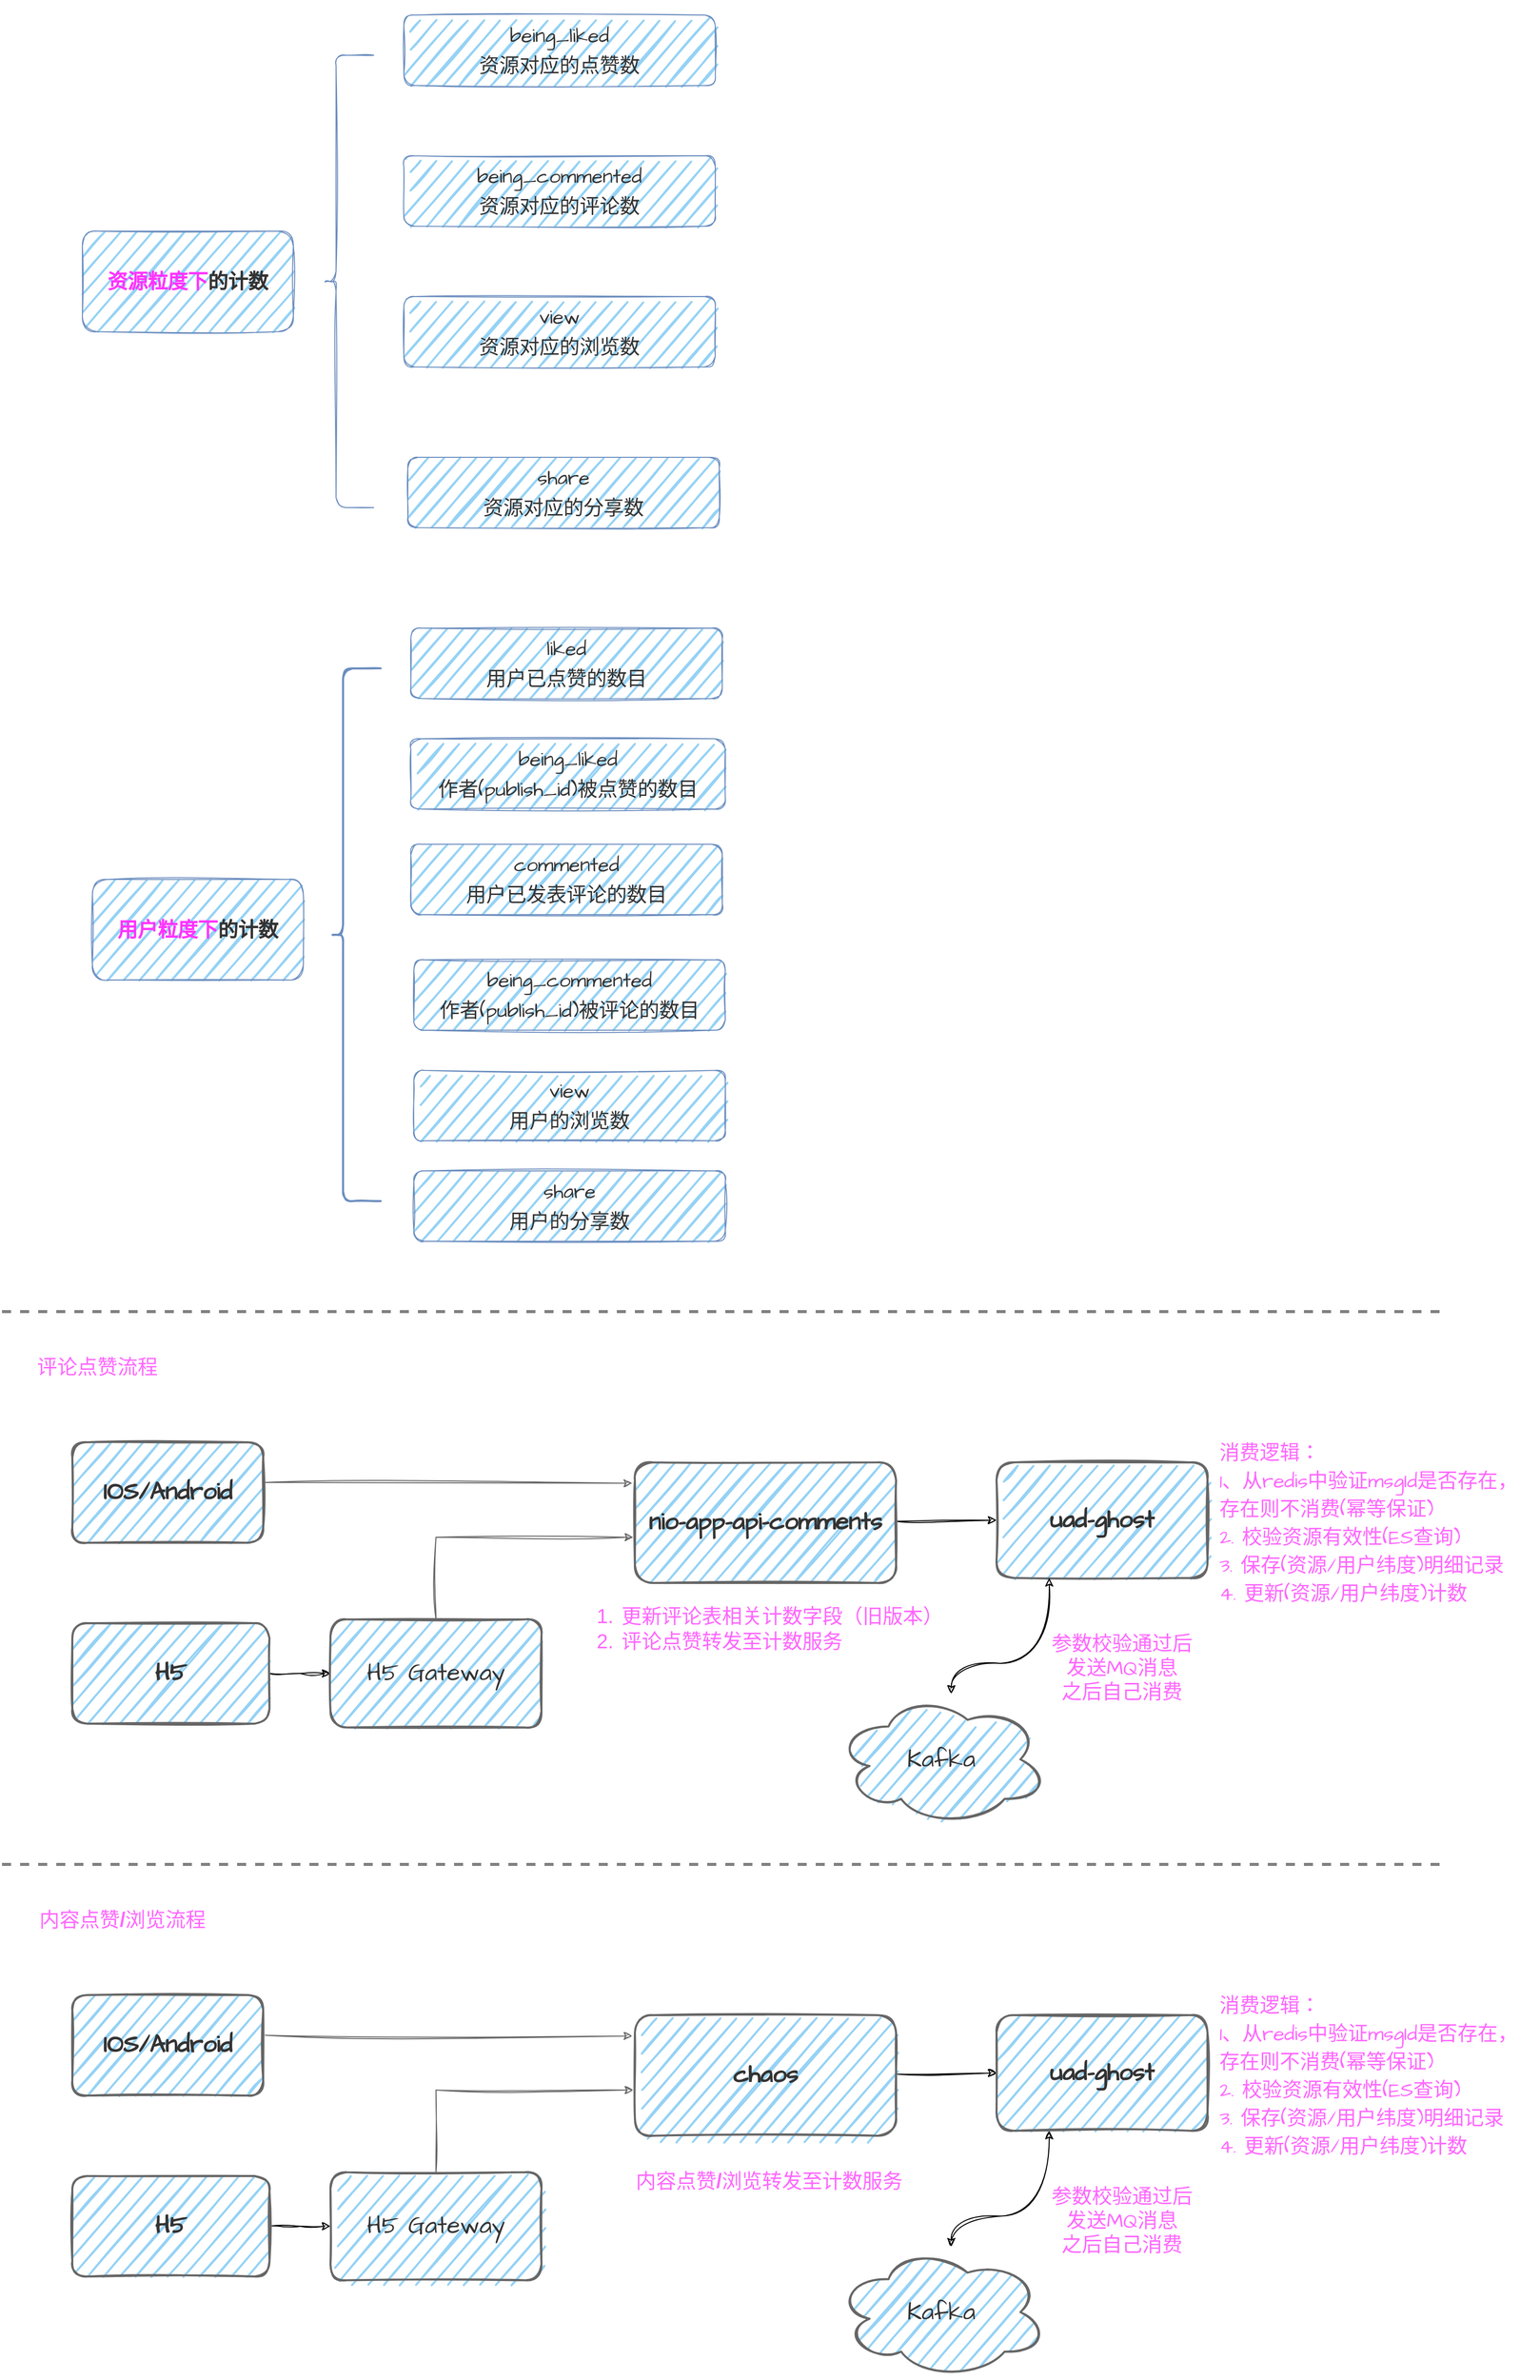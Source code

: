 <mxfile version="20.7.3" type="github">
  <diagram id="OFfk3m-CUPM5vA5_71vh" name="第 1 页">
    <mxGraphModel dx="2074" dy="1183" grid="1" gridSize="10" guides="1" tooltips="1" connect="1" arrows="1" fold="1" page="1" pageScale="1" pageWidth="827" pageHeight="1169" math="0" shadow="0">
      <root>
        <mxCell id="0" />
        <mxCell id="1" parent="0" />
        <mxCell id="oGa8BiXP_3EPm-OH-dbe-3" value="&lt;b style=&quot;&quot;&gt;&lt;font color=&quot;#ff33ff&quot;&gt;资源粒度下&lt;/font&gt;&lt;font color=&quot;#333333&quot;&gt;的计数&lt;/font&gt;&lt;/b&gt;" style="rounded=1;whiteSpace=wrap;html=1;sketch=1;hachureGap=12;jiggle=1;curveFitting=1;fontFamily=Architects Daughter;fontSource=https%3A%2F%2Ffonts.googleapis.com%2Fcss%3Ffamily%3DArchitects%2BDaughter;fontSize=20;fillColor=#95D2F5;strokeColor=#6c8ebf;strokeWidth=1;glass=0;shadow=0;fillWeight=2;perimeterSpacing=0;hachureAngle=-41;simplification=0;fontColor=#1A1A1A;" vertex="1" parent="1">
          <mxGeometry x="90" y="245" width="210" height="100" as="geometry" />
        </mxCell>
        <mxCell id="oGa8BiXP_3EPm-OH-dbe-4" value="&lt;p style=&quot;line-height: 150%;&quot;&gt;&lt;font&gt;being_liked&lt;br&gt;资源对应的点赞数&lt;br&gt;&lt;/font&gt;&lt;/p&gt;" style="rounded=1;whiteSpace=wrap;html=1;sketch=1;hachureGap=12;jiggle=1;curveFitting=1;fontFamily=Architects Daughter;fontSource=https%3A%2F%2Ffonts.googleapis.com%2Fcss%3Ffamily%3DArchitects%2BDaughter;fontSize=20;fillColor=#95D2F5;strokeColor=#6c8ebf;strokeWidth=1;glass=0;shadow=0;fillWeight=2;hachureAngle=-41;simplification=0;fontColor=#333333;" vertex="1" parent="1">
          <mxGeometry x="410" y="30" width="310" height="70" as="geometry" />
        </mxCell>
        <mxCell id="oGa8BiXP_3EPm-OH-dbe-5" value="&lt;p style=&quot;line-height: 150%;&quot;&gt;&lt;font&gt;being_commented&lt;br&gt;资源对应的评论数&lt;br&gt;&lt;/font&gt;&lt;/p&gt;" style="rounded=1;whiteSpace=wrap;html=1;sketch=1;hachureGap=12;jiggle=1;curveFitting=1;fontFamily=Architects Daughter;fontSource=https%3A%2F%2Ffonts.googleapis.com%2Fcss%3Ffamily%3DArchitects%2BDaughter;fontSize=20;fillColor=#95D2F5;strokeColor=#6c8ebf;strokeWidth=1;glass=0;shadow=0;fillWeight=2;fontColor=#333333;hachureAngle=-41;" vertex="1" parent="1">
          <mxGeometry x="410" y="170" width="310" height="70" as="geometry" />
        </mxCell>
        <mxCell id="oGa8BiXP_3EPm-OH-dbe-6" value="&lt;p style=&quot;line-height: 150%;&quot;&gt;&lt;font&gt;view&lt;br&gt;资源对应的浏览数&lt;br&gt;&lt;/font&gt;&lt;/p&gt;" style="rounded=1;whiteSpace=wrap;html=1;sketch=1;hachureGap=12;jiggle=1;curveFitting=1;fontFamily=Architects Daughter;fontSource=https%3A%2F%2Ffonts.googleapis.com%2Fcss%3Ffamily%3DArchitects%2BDaughter;fontSize=20;fillColor=#95D2F5;strokeColor=#6c8ebf;strokeWidth=1;glass=0;shadow=0;fillWeight=2;fontColor=#333333;" vertex="1" parent="1">
          <mxGeometry x="410" y="310" width="310" height="70" as="geometry" />
        </mxCell>
        <mxCell id="oGa8BiXP_3EPm-OH-dbe-7" value="&lt;p style=&quot;line-height: 150%;&quot;&gt;&lt;font&gt;share&lt;br&gt;资源对应的分享数&lt;br&gt;&lt;/font&gt;&lt;/p&gt;" style="rounded=1;whiteSpace=wrap;html=1;sketch=1;hachureGap=12;jiggle=1;curveFitting=1;fontFamily=Architects Daughter;fontSource=https%3A%2F%2Ffonts.googleapis.com%2Fcss%3Ffamily%3DArchitects%2BDaughter;fontSize=20;fillColor=#95D2F5;strokeColor=#6c8ebf;strokeWidth=1;glass=0;shadow=0;fillWeight=2;fontColor=#333333;hachureAngle=-41;" vertex="1" parent="1">
          <mxGeometry x="414" y="470" width="310" height="70" as="geometry" />
        </mxCell>
        <mxCell id="oGa8BiXP_3EPm-OH-dbe-8" value="" style="shape=curlyBracket;whiteSpace=wrap;html=1;rounded=1;labelPosition=left;verticalLabelPosition=middle;align=right;verticalAlign=middle;shadow=0;glass=0;sketch=1;fillWeight=2;hachureGap=12;hachureAngle=-41;jiggle=1;curveFitting=1;simplification=0;strokeColor=#6c8ebf;strokeWidth=1;fontFamily=Architects Daughter;fontSource=https%3A%2F%2Ffonts.googleapis.com%2Fcss%3Ffamily%3DArchitects%2BDaughter;fontSize=20;fillColor=#dae8fc;size=0.25;" vertex="1" parent="1">
          <mxGeometry x="330" y="70" width="50" height="450" as="geometry" />
        </mxCell>
        <mxCell id="oGa8BiXP_3EPm-OH-dbe-9" value="&lt;p style=&quot;line-height: 150%;&quot;&gt;&lt;font&gt;liked&lt;br&gt;用户已点赞的数目&lt;/font&gt;&lt;/p&gt;" style="rounded=1;whiteSpace=wrap;html=1;sketch=1;hachureGap=12;jiggle=1;curveFitting=1;fontFamily=Architects Daughter;fontSource=https%3A%2F%2Ffonts.googleapis.com%2Fcss%3Ffamily%3DArchitects%2BDaughter;fontSize=20;fillColor=#95D2F5;strokeColor=#6c8ebf;strokeWidth=1;glass=0;shadow=0;fillWeight=2;hachureAngle=-41;simplification=0;fontColor=#333333;" vertex="1" parent="1">
          <mxGeometry x="417" y="640" width="310" height="70" as="geometry" />
        </mxCell>
        <mxCell id="oGa8BiXP_3EPm-OH-dbe-10" value="&lt;p style=&quot;line-height: 150%;&quot;&gt;&lt;font&gt;commented&lt;br&gt;用户已发表评论的数目&lt;br&gt;&lt;/font&gt;&lt;/p&gt;" style="rounded=1;whiteSpace=wrap;html=1;sketch=1;hachureGap=12;jiggle=1;curveFitting=1;fontFamily=Architects Daughter;fontSource=https%3A%2F%2Ffonts.googleapis.com%2Fcss%3Ffamily%3DArchitects%2BDaughter;fontSize=20;fillColor=#95D2F5;strokeColor=#6c8ebf;strokeWidth=1;glass=0;shadow=0;fillWeight=2;fontColor=#333333;hachureAngle=-41;" vertex="1" parent="1">
          <mxGeometry x="417" y="855" width="310" height="70" as="geometry" />
        </mxCell>
        <mxCell id="oGa8BiXP_3EPm-OH-dbe-11" value="&lt;p style=&quot;line-height: 150%;&quot;&gt;&lt;font&gt;being_commented&lt;br style=&quot;border-color: var(--border-color);&quot;&gt;作者(publish_id)被评论的数目&lt;br&gt;&lt;/font&gt;&lt;/p&gt;" style="rounded=1;whiteSpace=wrap;html=1;sketch=1;hachureGap=12;jiggle=1;curveFitting=1;fontFamily=Architects Daughter;fontSource=https%3A%2F%2Ffonts.googleapis.com%2Fcss%3Ffamily%3DArchitects%2BDaughter;fontSize=20;fillColor=#95D2F5;strokeColor=#6c8ebf;strokeWidth=1;glass=0;shadow=0;fillWeight=2;fontColor=#333333;" vertex="1" parent="1">
          <mxGeometry x="420" y="970" width="310" height="70" as="geometry" />
        </mxCell>
        <mxCell id="oGa8BiXP_3EPm-OH-dbe-12" value="&lt;p style=&quot;line-height: 150%;&quot;&gt;&lt;font&gt;share&lt;br&gt;用户的分享数&lt;br&gt;&lt;/font&gt;&lt;/p&gt;" style="rounded=1;whiteSpace=wrap;html=1;sketch=1;hachureGap=12;jiggle=1;curveFitting=1;fontFamily=Architects Daughter;fontSource=https%3A%2F%2Ffonts.googleapis.com%2Fcss%3Ffamily%3DArchitects%2BDaughter;fontSize=20;fillColor=#95D2F5;strokeColor=#6c8ebf;strokeWidth=1;glass=0;shadow=0;fillWeight=2;fontColor=#333333;hachureAngle=-41;" vertex="1" parent="1">
          <mxGeometry x="420" y="1180" width="310" height="70" as="geometry" />
        </mxCell>
        <mxCell id="oGa8BiXP_3EPm-OH-dbe-13" value="" style="shape=curlyBracket;whiteSpace=wrap;html=1;rounded=1;labelPosition=left;verticalLabelPosition=middle;align=right;verticalAlign=middle;shadow=0;glass=0;sketch=1;fillWeight=2;hachureGap=12;hachureAngle=-41;jiggle=1;curveFitting=1;simplification=0;strokeColor=#6c8ebf;strokeWidth=2;fontFamily=Architects Daughter;fontSource=https%3A%2F%2Ffonts.googleapis.com%2Fcss%3Ffamily%3DArchitects%2BDaughter;fontSize=20;fillColor=#dae8fc;size=0.25;" vertex="1" parent="1">
          <mxGeometry x="337" y="680" width="50" height="530" as="geometry" />
        </mxCell>
        <mxCell id="oGa8BiXP_3EPm-OH-dbe-14" value="&lt;b style=&quot;&quot;&gt;&lt;font color=&quot;#ff33ff&quot;&gt;用户粒度下&lt;/font&gt;&lt;font color=&quot;#333333&quot;&gt;的计数&lt;/font&gt;&lt;/b&gt;" style="rounded=1;whiteSpace=wrap;html=1;sketch=1;hachureGap=12;jiggle=1;curveFitting=1;fontFamily=Architects Daughter;fontSource=https%3A%2F%2Ffonts.googleapis.com%2Fcss%3Ffamily%3DArchitects%2BDaughter;fontSize=20;fillColor=#95D2F5;strokeColor=#6c8ebf;strokeWidth=1;glass=0;shadow=0;fillWeight=2;perimeterSpacing=0;hachureAngle=-41;simplification=0;fontColor=#1A1A1A;" vertex="1" parent="1">
          <mxGeometry x="100" y="890" width="210" height="100" as="geometry" />
        </mxCell>
        <mxCell id="oGa8BiXP_3EPm-OH-dbe-15" value="&lt;p style=&quot;line-height: 150%;&quot;&gt;&lt;font&gt;being_liked&lt;br&gt;作者(publish_id)被点赞的数目&lt;/font&gt;&lt;/p&gt;" style="rounded=1;whiteSpace=wrap;html=1;sketch=1;hachureGap=12;jiggle=1;curveFitting=1;fontFamily=Architects Daughter;fontSource=https%3A%2F%2Ffonts.googleapis.com%2Fcss%3Ffamily%3DArchitects%2BDaughter;fontSize=20;fillColor=#95D2F5;strokeColor=#6c8ebf;strokeWidth=1;glass=0;shadow=0;fillWeight=2;hachureAngle=-41;simplification=0;fontColor=#333333;" vertex="1" parent="1">
          <mxGeometry x="417" y="750" width="313" height="70" as="geometry" />
        </mxCell>
        <mxCell id="oGa8BiXP_3EPm-OH-dbe-16" value="&lt;p style=&quot;line-height: 150%;&quot;&gt;&lt;font&gt;view&lt;br&gt;用户的浏览数&lt;br&gt;&lt;/font&gt;&lt;/p&gt;" style="rounded=1;whiteSpace=wrap;html=1;sketch=1;hachureGap=12;jiggle=1;curveFitting=1;fontFamily=Architects Daughter;fontSource=https%3A%2F%2Ffonts.googleapis.com%2Fcss%3Ffamily%3DArchitects%2BDaughter;fontSize=20;fillColor=#95D2F5;strokeColor=#6c8ebf;strokeWidth=1;glass=0;shadow=0;fillWeight=2;fontColor=#333333;" vertex="1" parent="1">
          <mxGeometry x="420" y="1080" width="310" height="70" as="geometry" />
        </mxCell>
        <mxCell id="oGa8BiXP_3EPm-OH-dbe-17" value="评论点赞流程" style="text;html=1;strokeColor=none;fillColor=none;align=center;verticalAlign=middle;whiteSpace=wrap;rounded=0;shadow=0;glass=0;sketch=1;fillWeight=2;hachureGap=12;hachureAngle=-41;jiggle=1;curveFitting=1;simplification=0;strokeWidth=2;fontFamily=Architects Daughter;fontSource=https%3A%2F%2Ffonts.googleapis.com%2Fcss%3Ffamily%3DArchitects%2BDaughter;fontSize=20;fontColor=#FF66FF;" vertex="1" parent="1">
          <mxGeometry x="30" y="1350" width="150" height="50" as="geometry" />
        </mxCell>
        <mxCell id="oGa8BiXP_3EPm-OH-dbe-27" value="" style="rounded=0;sketch=1;hachureGap=4;jiggle=2;curveFitting=1;orthogonalLoop=1;jettySize=auto;html=1;fontFamily=Architects Daughter;fontSource=https%3A%2F%2Ffonts.googleapis.com%2Fcss%3Ffamily%3DArchitects%2BDaughter;fontSize=16;fontColor=#FF33FF;exitX=1.011;exitY=0.4;exitDx=0;exitDy=0;exitPerimeter=0;entryX=-0.01;entryY=0.173;entryDx=0;entryDy=0;entryPerimeter=0;strokeColor=#666666;" edge="1" parent="1" source="oGa8BiXP_3EPm-OH-dbe-18" target="oGa8BiXP_3EPm-OH-dbe-22">
          <mxGeometry relative="1" as="geometry">
            <mxPoint x="700" y="1490" as="targetPoint" />
          </mxGeometry>
        </mxCell>
        <mxCell id="oGa8BiXP_3EPm-OH-dbe-18" value="&lt;b&gt;IOS/Android&lt;/b&gt;" style="rounded=1;whiteSpace=wrap;html=1;shadow=0;glass=0;sketch=1;fillWeight=2;hachureGap=12;hachureAngle=-41;jiggle=1;curveFitting=1;simplification=0;strokeColor=#666666;strokeWidth=2;fontFamily=Architects Daughter;fontSource=https%3A%2F%2Ffonts.googleapis.com%2Fcss%3Ffamily%3DArchitects%2BDaughter;fontSize=24;fontColor=#333333;fillColor=#95D2F5;" vertex="1" parent="1">
          <mxGeometry x="80" y="1450" width="190" height="100" as="geometry" />
        </mxCell>
        <mxCell id="oGa8BiXP_3EPm-OH-dbe-21" style="edgeStyle=orthogonalEdgeStyle;rounded=0;sketch=1;hachureGap=4;jiggle=2;curveFitting=1;orthogonalLoop=1;jettySize=auto;html=1;exitX=1;exitY=0.5;exitDx=0;exitDy=0;fontFamily=Architects Daughter;fontSource=https%3A%2F%2Ffonts.googleapis.com%2Fcss%3Ffamily%3DArchitects%2BDaughter;fontSize=16;fontColor=#666666;" edge="1" parent="1" source="oGa8BiXP_3EPm-OH-dbe-19" target="oGa8BiXP_3EPm-OH-dbe-20">
          <mxGeometry relative="1" as="geometry" />
        </mxCell>
        <mxCell id="oGa8BiXP_3EPm-OH-dbe-19" value="&lt;font color=&quot;#333333&quot;&gt;H5&lt;/font&gt;" style="rounded=1;whiteSpace=wrap;html=1;shadow=0;glass=0;sketch=1;fillWeight=2;hachureGap=12;hachureAngle=-41;jiggle=1;curveFitting=1;simplification=0;strokeColor=#666666;strokeWidth=2;fontFamily=Architects Daughter;fontSource=https%3A%2F%2Ffonts.googleapis.com%2Fcss%3Ffamily%3DArchitects%2BDaughter;fontSize=24;fontColor=#666666;fillColor=#95D2F5;fontStyle=1" vertex="1" parent="1">
          <mxGeometry x="80" y="1630" width="196.25" height="100" as="geometry" />
        </mxCell>
        <mxCell id="oGa8BiXP_3EPm-OH-dbe-43" value="" style="edgeStyle=orthogonalEdgeStyle;rounded=0;sketch=1;hachureGap=4;jiggle=2;curveFitting=1;orthogonalLoop=1;jettySize=auto;html=1;fontFamily=Architects Daughter;fontSource=https%3A%2F%2Ffonts.googleapis.com%2Fcss%3Ffamily%3DArchitects%2BDaughter;fontSize=24;fontColor=#333333;entryX=-0.006;entryY=0.621;entryDx=0;entryDy=0;entryPerimeter=0;strokeColor=#666666;" edge="1" parent="1" source="oGa8BiXP_3EPm-OH-dbe-20" target="oGa8BiXP_3EPm-OH-dbe-22">
          <mxGeometry relative="1" as="geometry">
            <mxPoint x="442" y="1546.25" as="targetPoint" />
            <Array as="points">
              <mxPoint x="442" y="1545" />
            </Array>
          </mxGeometry>
        </mxCell>
        <mxCell id="oGa8BiXP_3EPm-OH-dbe-20" value="&lt;p style=&quot;line-height: 140%;&quot;&gt;&lt;font color=&quot;#333333&quot; style=&quot;font-size: 24px;&quot;&gt;H5 Gateway&lt;/font&gt;&lt;/p&gt;" style="rounded=1;whiteSpace=wrap;html=1;shadow=0;glass=0;sketch=1;fillWeight=2;hachureGap=12;hachureAngle=-41;jiggle=1;curveFitting=1;simplification=0;strokeColor=#666666;strokeWidth=2;fontFamily=Architects Daughter;fontSource=https%3A%2F%2Ffonts.googleapis.com%2Fcss%3Ffamily%3DArchitects%2BDaughter;fontSize=20;fontColor=#666666;fillColor=#95D2F5;" vertex="1" parent="1">
          <mxGeometry x="337" y="1626.25" width="210" height="107.5" as="geometry" />
        </mxCell>
        <mxCell id="oGa8BiXP_3EPm-OH-dbe-39" value="" style="edgeStyle=none;rounded=0;sketch=1;hachureGap=4;jiggle=2;curveFitting=1;orthogonalLoop=1;jettySize=auto;html=1;fontFamily=Architects Daughter;fontSource=https%3A%2F%2Ffonts.googleapis.com%2Fcss%3Ffamily%3DArchitects%2BDaughter;fontSize=16;fontColor=#FF33FF;entryX=0;entryY=0.5;entryDx=0;entryDy=0;" edge="1" parent="1" source="oGa8BiXP_3EPm-OH-dbe-22" target="oGa8BiXP_3EPm-OH-dbe-33">
          <mxGeometry relative="1" as="geometry">
            <mxPoint x="995" y="1525" as="targetPoint" />
          </mxGeometry>
        </mxCell>
        <mxCell id="oGa8BiXP_3EPm-OH-dbe-22" value="&lt;p style=&quot;line-height: 140%;&quot;&gt;&lt;b&gt;&lt;font color=&quot;#333333&quot; style=&quot;font-size: 24px;&quot;&gt;nio-app-api-comments&lt;/font&gt;&lt;/b&gt;&lt;/p&gt;" style="rounded=1;whiteSpace=wrap;html=1;shadow=0;glass=0;sketch=1;fillWeight=2;hachureGap=12;hachureAngle=-41;jiggle=1;curveFitting=1;simplification=0;strokeColor=#666666;strokeWidth=2;fontFamily=Architects Daughter;fontSource=https%3A%2F%2Ffonts.googleapis.com%2Fcss%3Ffamily%3DArchitects%2BDaughter;fontSize=20;fontColor=#666666;fillColor=#95D2F5;" vertex="1" parent="1">
          <mxGeometry x="640" y="1470" width="260" height="120" as="geometry" />
        </mxCell>
        <mxCell id="oGa8BiXP_3EPm-OH-dbe-33" value="&lt;p style=&quot;line-height: 140%;&quot;&gt;&lt;b&gt;&lt;font color=&quot;#333333&quot; style=&quot;font-size: 24px;&quot;&gt;uad-ghost&lt;/font&gt;&lt;/b&gt;&lt;/p&gt;" style="rounded=1;whiteSpace=wrap;html=1;shadow=0;glass=0;sketch=1;fillWeight=2;hachureGap=12;hachureAngle=-41;jiggle=1;curveFitting=1;simplification=0;strokeColor=#666666;strokeWidth=2;fontFamily=Architects Daughter;fontSource=https%3A%2F%2Ffonts.googleapis.com%2Fcss%3Ffamily%3DArchitects%2BDaughter;fontSize=20;fontColor=#666666;fillColor=#95D2F5;" vertex="1" parent="1">
          <mxGeometry x="1000" y="1470" width="210" height="115" as="geometry" />
        </mxCell>
        <mxCell id="oGa8BiXP_3EPm-OH-dbe-46" value="" style="rounded=0;sketch=1;hachureGap=4;jiggle=2;curveFitting=1;orthogonalLoop=1;jettySize=auto;html=1;fontFamily=Architects Daughter;fontSource=https%3A%2F%2Ffonts.googleapis.com%2Fcss%3Ffamily%3DArchitects%2BDaughter;fontSize=24;fontColor=#333333;entryX=0.25;entryY=1;entryDx=0;entryDy=0;edgeStyle=orthogonalEdgeStyle;curved=1;startArrow=classic;startFill=1;" edge="1" parent="1" source="oGa8BiXP_3EPm-OH-dbe-44" target="oGa8BiXP_3EPm-OH-dbe-33">
          <mxGeometry relative="1" as="geometry">
            <mxPoint x="955" y="1619" as="targetPoint" />
            <Array as="points">
              <mxPoint x="955" y="1670" />
              <mxPoint x="1053" y="1670" />
            </Array>
          </mxGeometry>
        </mxCell>
        <mxCell id="oGa8BiXP_3EPm-OH-dbe-44" value="&lt;font color=&quot;#333333&quot;&gt;Kafka&lt;/font&gt;" style="ellipse;shape=cloud;whiteSpace=wrap;html=1;shadow=0;glass=0;sketch=1;fillWeight=2;hachureGap=12;hachureAngle=-41;jiggle=1;curveFitting=1;simplification=0;strokeColor=#666666;strokeWidth=2;fontFamily=Architects Daughter;fontSource=https%3A%2F%2Ffonts.googleapis.com%2Fcss%3Ffamily%3DArchitects%2BDaughter;fontSize=24;fontColor=#666666;fillColor=#95D2F5;" vertex="1" parent="1">
          <mxGeometry x="840" y="1700" width="210" height="131" as="geometry" />
        </mxCell>
        <mxCell id="oGa8BiXP_3EPm-OH-dbe-48" value="参数校验通过后&lt;br&gt;发送MQ消息&lt;br&gt;之后自己消费" style="text;html=1;strokeColor=none;fillColor=none;align=center;verticalAlign=middle;whiteSpace=wrap;rounded=0;shadow=0;glass=0;sketch=1;fillWeight=2;hachureGap=12;hachureAngle=-41;jiggle=1;curveFitting=1;simplification=0;strokeWidth=2;fontFamily=Architects Daughter;fontSource=https%3A%2F%2Ffonts.googleapis.com%2Fcss%3Ffamily%3DArchitects%2BDaughter;fontSize=20;fontColor=#FF66FF;" vertex="1" parent="1">
          <mxGeometry x="1020" y="1630" width="210" height="88.12" as="geometry" />
        </mxCell>
        <mxCell id="oGa8BiXP_3EPm-OH-dbe-49" value="&lt;p style=&quot;line-height: 140%;&quot;&gt;消费逻辑：&lt;br&gt;1、从redis中验证msgId是否存在，&lt;br&gt;存在则不消费(幂等保证)&lt;br&gt;2. 校验资源有效性(ES查询)&lt;br&gt;3. 保存(资源/用户纬度)明细记录&lt;br&gt;4. 更新(资源/用户纬度)计数&lt;/p&gt;" style="text;html=1;strokeColor=none;fillColor=none;align=left;verticalAlign=middle;whiteSpace=wrap;rounded=0;shadow=0;glass=0;sketch=1;fillWeight=2;hachureGap=12;hachureAngle=-41;jiggle=1;curveFitting=1;simplification=0;strokeWidth=2;fontFamily=Architects Daughter;fontSource=https%3A%2F%2Ffonts.googleapis.com%2Fcss%3Ffamily%3DArchitects%2BDaughter;fontSize=20;fontColor=#FF66FF;" vertex="1" parent="1">
          <mxGeometry x="1220" y="1440" width="320" height="180" as="geometry" />
        </mxCell>
        <mxCell id="oGa8BiXP_3EPm-OH-dbe-52" value="" style="endArrow=none;html=1;rounded=0;fontFamily=Helvetica;fontSize=30;fontColor=#007FFF;strokeWidth=3;strokeColor=#808080;sketch=0;shadow=0;dashed=1;edgeStyle=orthogonalEdgeStyle;" edge="1" parent="1">
          <mxGeometry width="50" height="50" relative="1" as="geometry">
            <mxPoint x="10" y="1320" as="sourcePoint" />
            <mxPoint x="1450" y="1320" as="targetPoint" />
          </mxGeometry>
        </mxCell>
        <mxCell id="oGa8BiXP_3EPm-OH-dbe-53" value="&lt;p style=&quot;line-height: 140%;&quot;&gt;&lt;/p&gt;&lt;div style=&quot;&quot;&gt;&lt;font style=&quot;background-color: initial;&quot; face=&quot;Helvetica&quot;&gt;1.&lt;/font&gt;&lt;span style=&quot;background-color: initial;&quot;&gt;&amp;nbsp;更新评论表相关计数字段（旧版本）&lt;/span&gt;&lt;/div&gt;&lt;font face=&quot;Helvetica&quot;&gt;2.&lt;/font&gt;&amp;nbsp;评论点赞转发至计数服务&lt;p&gt;&lt;/p&gt;" style="text;html=1;strokeColor=none;fillColor=none;align=left;verticalAlign=middle;whiteSpace=wrap;rounded=0;shadow=0;glass=0;sketch=1;fillWeight=2;hachureGap=12;hachureAngle=-41;jiggle=1;curveFitting=1;simplification=0;strokeWidth=2;fontFamily=Architects Daughter;fontSource=https%3A%2F%2Ffonts.googleapis.com%2Fcss%3Ffamily%3DArchitects%2BDaughter;fontSize=20;fontColor=#FF66FF;" vertex="1" parent="1">
          <mxGeometry x="600" y="1600" width="350" height="70" as="geometry" />
        </mxCell>
        <mxCell id="oGa8BiXP_3EPm-OH-dbe-54" value="内容点赞&lt;font face=&quot;Helvetica&quot;&gt;&lt;b&gt;/&lt;/b&gt;&lt;/font&gt;浏览流程" style="text;html=1;strokeColor=none;fillColor=none;align=center;verticalAlign=middle;whiteSpace=wrap;rounded=0;shadow=0;glass=0;sketch=1;fillWeight=2;hachureGap=12;hachureAngle=-41;jiggle=1;curveFitting=1;simplification=0;strokeWidth=2;fontFamily=Architects Daughter;fontSource=https%3A%2F%2Ffonts.googleapis.com%2Fcss%3Ffamily%3DArchitects%2BDaughter;fontSize=20;fontColor=#FF66FF;" vertex="1" parent="1">
          <mxGeometry x="30" y="1900" width="200" height="50" as="geometry" />
        </mxCell>
        <mxCell id="oGa8BiXP_3EPm-OH-dbe-55" value="" style="rounded=0;sketch=1;hachureGap=4;jiggle=2;curveFitting=1;orthogonalLoop=1;jettySize=auto;html=1;fontFamily=Architects Daughter;fontSource=https%3A%2F%2Ffonts.googleapis.com%2Fcss%3Ffamily%3DArchitects%2BDaughter;fontSize=16;fontColor=#FF33FF;exitX=1.011;exitY=0.4;exitDx=0;exitDy=0;exitPerimeter=0;entryX=-0.01;entryY=0.173;entryDx=0;entryDy=0;entryPerimeter=0;strokeColor=#666666;" edge="1" parent="1" source="oGa8BiXP_3EPm-OH-dbe-56" target="oGa8BiXP_3EPm-OH-dbe-62">
          <mxGeometry relative="1" as="geometry">
            <mxPoint x="700" y="2040" as="targetPoint" />
          </mxGeometry>
        </mxCell>
        <mxCell id="oGa8BiXP_3EPm-OH-dbe-56" value="&lt;b&gt;IOS/Android&lt;/b&gt;" style="rounded=1;whiteSpace=wrap;html=1;shadow=0;glass=0;sketch=1;fillWeight=2;hachureGap=12;hachureAngle=-41;jiggle=1;curveFitting=1;simplification=0;strokeColor=#666666;strokeWidth=2;fontFamily=Architects Daughter;fontSource=https%3A%2F%2Ffonts.googleapis.com%2Fcss%3Ffamily%3DArchitects%2BDaughter;fontSize=24;fontColor=#333333;fillColor=#95D2F5;" vertex="1" parent="1">
          <mxGeometry x="80" y="2000" width="190" height="100" as="geometry" />
        </mxCell>
        <mxCell id="oGa8BiXP_3EPm-OH-dbe-57" style="edgeStyle=orthogonalEdgeStyle;rounded=0;sketch=1;hachureGap=4;jiggle=2;curveFitting=1;orthogonalLoop=1;jettySize=auto;html=1;exitX=1;exitY=0.5;exitDx=0;exitDy=0;fontFamily=Architects Daughter;fontSource=https%3A%2F%2Ffonts.googleapis.com%2Fcss%3Ffamily%3DArchitects%2BDaughter;fontSize=16;fontColor=#666666;" edge="1" parent="1" source="oGa8BiXP_3EPm-OH-dbe-58" target="oGa8BiXP_3EPm-OH-dbe-60">
          <mxGeometry relative="1" as="geometry" />
        </mxCell>
        <mxCell id="oGa8BiXP_3EPm-OH-dbe-58" value="&lt;font color=&quot;#333333&quot;&gt;H5&lt;/font&gt;" style="rounded=1;whiteSpace=wrap;html=1;shadow=0;glass=0;sketch=1;fillWeight=2;hachureGap=12;hachureAngle=-41;jiggle=1;curveFitting=1;simplification=0;strokeColor=#666666;strokeWidth=2;fontFamily=Architects Daughter;fontSource=https%3A%2F%2Ffonts.googleapis.com%2Fcss%3Ffamily%3DArchitects%2BDaughter;fontSize=24;fontColor=#666666;fillColor=#95D2F5;fontStyle=1" vertex="1" parent="1">
          <mxGeometry x="80" y="2180" width="196.25" height="100" as="geometry" />
        </mxCell>
        <mxCell id="oGa8BiXP_3EPm-OH-dbe-59" value="" style="edgeStyle=orthogonalEdgeStyle;rounded=0;sketch=1;hachureGap=4;jiggle=2;curveFitting=1;orthogonalLoop=1;jettySize=auto;html=1;fontFamily=Architects Daughter;fontSource=https%3A%2F%2Ffonts.googleapis.com%2Fcss%3Ffamily%3DArchitects%2BDaughter;fontSize=24;fontColor=#333333;entryX=-0.006;entryY=0.621;entryDx=0;entryDy=0;entryPerimeter=0;strokeColor=#666666;" edge="1" parent="1" source="oGa8BiXP_3EPm-OH-dbe-60" target="oGa8BiXP_3EPm-OH-dbe-62">
          <mxGeometry relative="1" as="geometry">
            <mxPoint x="442" y="2096.25" as="targetPoint" />
            <Array as="points">
              <mxPoint x="442" y="2095" />
            </Array>
          </mxGeometry>
        </mxCell>
        <mxCell id="oGa8BiXP_3EPm-OH-dbe-60" value="&lt;p style=&quot;line-height: 140%;&quot;&gt;&lt;font color=&quot;#333333&quot; style=&quot;font-size: 24px;&quot;&gt;H5 Gateway&lt;/font&gt;&lt;/p&gt;" style="rounded=1;whiteSpace=wrap;html=1;shadow=0;glass=0;sketch=1;fillWeight=2;hachureGap=12;hachureAngle=-41;jiggle=1;curveFitting=1;simplification=0;strokeColor=#666666;strokeWidth=2;fontFamily=Architects Daughter;fontSource=https%3A%2F%2Ffonts.googleapis.com%2Fcss%3Ffamily%3DArchitects%2BDaughter;fontSize=20;fontColor=#666666;fillColor=#95D2F5;" vertex="1" parent="1">
          <mxGeometry x="337" y="2176.25" width="210" height="107.5" as="geometry" />
        </mxCell>
        <mxCell id="oGa8BiXP_3EPm-OH-dbe-61" value="" style="edgeStyle=none;rounded=0;sketch=1;hachureGap=4;jiggle=2;curveFitting=1;orthogonalLoop=1;jettySize=auto;html=1;fontFamily=Architects Daughter;fontSource=https%3A%2F%2Ffonts.googleapis.com%2Fcss%3Ffamily%3DArchitects%2BDaughter;fontSize=16;fontColor=#FF33FF;entryX=0;entryY=0.5;entryDx=0;entryDy=0;" edge="1" parent="1" source="oGa8BiXP_3EPm-OH-dbe-62" target="oGa8BiXP_3EPm-OH-dbe-63">
          <mxGeometry relative="1" as="geometry">
            <mxPoint x="995" y="2075" as="targetPoint" />
          </mxGeometry>
        </mxCell>
        <mxCell id="oGa8BiXP_3EPm-OH-dbe-62" value="&lt;p style=&quot;line-height: 140%;&quot;&gt;&lt;b&gt;&lt;font color=&quot;#333333&quot; style=&quot;font-size: 24px;&quot;&gt;chaos&lt;/font&gt;&lt;/b&gt;&lt;/p&gt;" style="rounded=1;whiteSpace=wrap;html=1;shadow=0;glass=0;sketch=1;fillWeight=2;hachureGap=12;hachureAngle=-41;jiggle=1;curveFitting=1;simplification=0;strokeColor=#666666;strokeWidth=2;fontFamily=Architects Daughter;fontSource=https%3A%2F%2Ffonts.googleapis.com%2Fcss%3Ffamily%3DArchitects%2BDaughter;fontSize=20;fontColor=#666666;fillColor=#95D2F5;" vertex="1" parent="1">
          <mxGeometry x="640" y="2020" width="260" height="120" as="geometry" />
        </mxCell>
        <mxCell id="oGa8BiXP_3EPm-OH-dbe-63" value="&lt;p style=&quot;line-height: 140%;&quot;&gt;&lt;b&gt;&lt;font color=&quot;#333333&quot; style=&quot;font-size: 24px;&quot;&gt;uad-ghost&lt;/font&gt;&lt;/b&gt;&lt;/p&gt;" style="rounded=1;whiteSpace=wrap;html=1;shadow=0;glass=0;sketch=1;fillWeight=2;hachureGap=12;hachureAngle=-41;jiggle=1;curveFitting=1;simplification=0;strokeColor=#666666;strokeWidth=2;fontFamily=Architects Daughter;fontSource=https%3A%2F%2Ffonts.googleapis.com%2Fcss%3Ffamily%3DArchitects%2BDaughter;fontSize=20;fontColor=#666666;fillColor=#95D2F5;" vertex="1" parent="1">
          <mxGeometry x="1000" y="2020" width="210" height="115" as="geometry" />
        </mxCell>
        <mxCell id="oGa8BiXP_3EPm-OH-dbe-64" value="" style="rounded=0;sketch=1;hachureGap=4;jiggle=2;curveFitting=1;orthogonalLoop=1;jettySize=auto;html=1;fontFamily=Architects Daughter;fontSource=https%3A%2F%2Ffonts.googleapis.com%2Fcss%3Ffamily%3DArchitects%2BDaughter;fontSize=24;fontColor=#333333;entryX=0.25;entryY=1;entryDx=0;entryDy=0;edgeStyle=orthogonalEdgeStyle;curved=1;startArrow=classic;startFill=1;" edge="1" parent="1" source="oGa8BiXP_3EPm-OH-dbe-65" target="oGa8BiXP_3EPm-OH-dbe-63">
          <mxGeometry relative="1" as="geometry">
            <mxPoint x="955" y="2169" as="targetPoint" />
            <Array as="points">
              <mxPoint x="955" y="2220" />
              <mxPoint x="1053" y="2220" />
            </Array>
          </mxGeometry>
        </mxCell>
        <mxCell id="oGa8BiXP_3EPm-OH-dbe-65" value="&lt;font color=&quot;#333333&quot;&gt;Kafka&lt;/font&gt;" style="ellipse;shape=cloud;whiteSpace=wrap;html=1;shadow=0;glass=0;sketch=1;fillWeight=2;hachureGap=12;hachureAngle=-41;jiggle=1;curveFitting=1;simplification=0;strokeColor=#666666;strokeWidth=2;fontFamily=Architects Daughter;fontSource=https%3A%2F%2Ffonts.googleapis.com%2Fcss%3Ffamily%3DArchitects%2BDaughter;fontSize=24;fontColor=#666666;fillColor=#95D2F5;" vertex="1" parent="1">
          <mxGeometry x="840" y="2250" width="210" height="131" as="geometry" />
        </mxCell>
        <mxCell id="oGa8BiXP_3EPm-OH-dbe-66" value="参数校验通过后&lt;br&gt;发送MQ消息&lt;br&gt;之后自己消费" style="text;html=1;strokeColor=none;fillColor=none;align=center;verticalAlign=middle;whiteSpace=wrap;rounded=0;shadow=0;glass=0;sketch=1;fillWeight=2;hachureGap=12;hachureAngle=-41;jiggle=1;curveFitting=1;simplification=0;strokeWidth=2;fontFamily=Architects Daughter;fontSource=https%3A%2F%2Ffonts.googleapis.com%2Fcss%3Ffamily%3DArchitects%2BDaughter;fontSize=20;fontColor=#FF66FF;" vertex="1" parent="1">
          <mxGeometry x="1020" y="2180" width="210" height="88.12" as="geometry" />
        </mxCell>
        <mxCell id="oGa8BiXP_3EPm-OH-dbe-67" value="&lt;p style=&quot;line-height: 140%;&quot;&gt;消费逻辑：&lt;br&gt;1、从redis中验证msgId是否存在，&lt;br&gt;存在则不消费(幂等保证)&lt;br&gt;2. 校验资源有效性(ES查询)&lt;br&gt;3. 保存(资源/用户纬度)明细记录&lt;br&gt;4. 更新(资源/用户纬度)计数&lt;/p&gt;" style="text;html=1;strokeColor=none;fillColor=none;align=left;verticalAlign=middle;whiteSpace=wrap;rounded=0;shadow=0;glass=0;sketch=1;fillWeight=2;hachureGap=12;hachureAngle=-41;jiggle=1;curveFitting=1;simplification=0;strokeWidth=2;fontFamily=Architects Daughter;fontSource=https%3A%2F%2Ffonts.googleapis.com%2Fcss%3Ffamily%3DArchitects%2BDaughter;fontSize=20;fontColor=#FF66FF;" vertex="1" parent="1">
          <mxGeometry x="1220" y="1990" width="320" height="180" as="geometry" />
        </mxCell>
        <mxCell id="oGa8BiXP_3EPm-OH-dbe-68" value="" style="endArrow=none;html=1;rounded=0;fontFamily=Helvetica;fontSize=30;fontColor=#007FFF;strokeWidth=3;strokeColor=#808080;sketch=0;shadow=0;dashed=1;edgeStyle=orthogonalEdgeStyle;" edge="1" parent="1">
          <mxGeometry width="50" height="50" relative="1" as="geometry">
            <mxPoint x="10" y="1870" as="sourcePoint" />
            <mxPoint x="1450" y="1870" as="targetPoint" />
          </mxGeometry>
        </mxCell>
        <mxCell id="oGa8BiXP_3EPm-OH-dbe-69" value="&lt;p style=&quot;line-height: 140%;&quot;&gt;&lt;/p&gt;&lt;div style=&quot;&quot;&gt;&lt;/div&gt;内容&lt;span style=&quot;text-align: center;&quot;&gt;点赞&lt;/span&gt;&lt;font style=&quot;border-color: var(--border-color); text-align: center;&quot; face=&quot;Helvetica&quot;&gt;&lt;b style=&quot;border-color: var(--border-color);&quot;&gt;/&lt;/b&gt;&lt;/font&gt;&lt;span style=&quot;text-align: center;&quot;&gt;浏览&lt;/span&gt;转发至计数服务&lt;p&gt;&lt;/p&gt;" style="text;html=1;strokeColor=none;fillColor=none;align=left;verticalAlign=middle;whiteSpace=wrap;rounded=0;shadow=0;glass=0;sketch=1;fillWeight=2;hachureGap=12;hachureAngle=-41;jiggle=1;curveFitting=1;simplification=0;strokeWidth=2;fontFamily=Architects Daughter;fontSource=https%3A%2F%2Ffonts.googleapis.com%2Fcss%3Ffamily%3DArchitects%2BDaughter;fontSize=20;fontColor=#FF66FF;" vertex="1" parent="1">
          <mxGeometry x="638.75" y="2160" width="272.5" height="50" as="geometry" />
        </mxCell>
      </root>
    </mxGraphModel>
  </diagram>
</mxfile>
